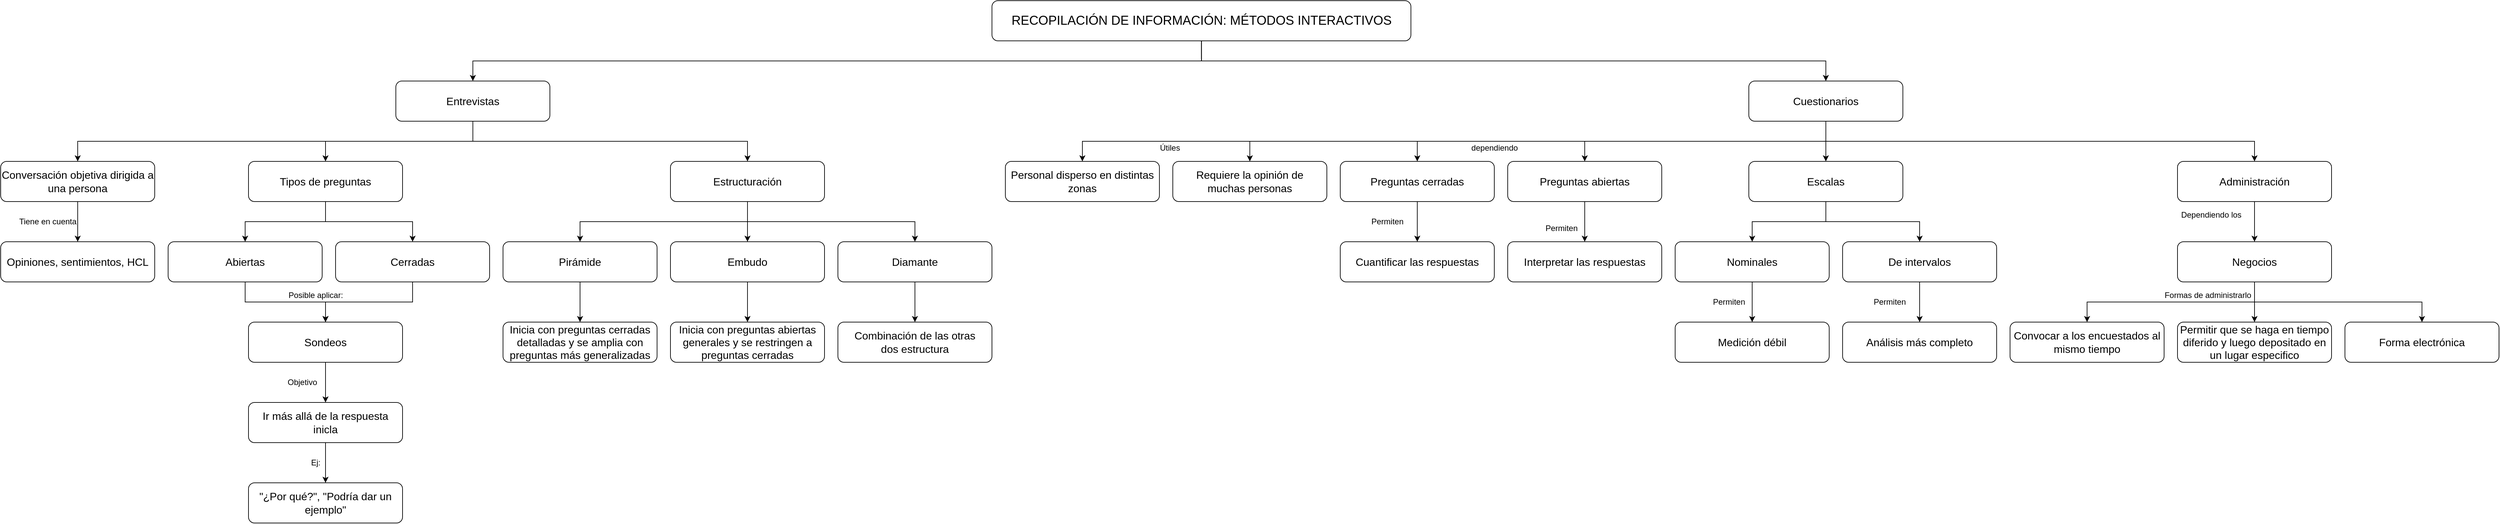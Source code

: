 <mxfile version="13.8.9-1" type="device"><diagram id="QbwEgp-dAQDUJWP6dBOa" name="Page-1"><mxGraphModel dx="2170" dy="1205" grid="1" gridSize="10" guides="1" tooltips="1" connect="1" arrows="1" fold="1" page="1" pageScale="1" pageWidth="1169" pageHeight="827" math="0" shadow="0"><root><mxCell id="0"/><mxCell id="1" parent="0"/><mxCell id="AxfsRJfEkorNtrD6C5N6-1" style="edgeStyle=orthogonalEdgeStyle;rounded=0;orthogonalLoop=1;jettySize=auto;html=1;exitX=0.5;exitY=1;exitDx=0;exitDy=0;entryX=0.5;entryY=0;entryDx=0;entryDy=0;" edge="1" parent="1" source="AxfsRJfEkorNtrD6C5N6-3" target="AxfsRJfEkorNtrD6C5N6-7"><mxGeometry relative="1" as="geometry"/></mxCell><mxCell id="AxfsRJfEkorNtrD6C5N6-2" style="edgeStyle=orthogonalEdgeStyle;rounded=0;orthogonalLoop=1;jettySize=auto;html=1;exitX=0.5;exitY=1;exitDx=0;exitDy=0;entryX=0.5;entryY=0;entryDx=0;entryDy=0;" edge="1" parent="1" source="AxfsRJfEkorNtrD6C5N6-3" target="AxfsRJfEkorNtrD6C5N6-14"><mxGeometry relative="1" as="geometry"/></mxCell><mxCell id="AxfsRJfEkorNtrD6C5N6-3" value="&lt;font style=&quot;font-size: 19px&quot;&gt;RECOPILACIÓN DE INFORMACIÓN: MÉTODOS INTERACTIVOS&lt;/font&gt;" style="rounded=1;whiteSpace=wrap;html=1;" vertex="1" parent="1"><mxGeometry x="2000" y="140" width="625.5" height="60" as="geometry"/></mxCell><mxCell id="AxfsRJfEkorNtrD6C5N6-4" style="edgeStyle=orthogonalEdgeStyle;rounded=0;orthogonalLoop=1;jettySize=auto;html=1;exitX=0.5;exitY=1;exitDx=0;exitDy=0;entryX=0.5;entryY=0;entryDx=0;entryDy=0;" edge="1" parent="1" source="AxfsRJfEkorNtrD6C5N6-7" target="AxfsRJfEkorNtrD6C5N6-16"><mxGeometry relative="1" as="geometry"/></mxCell><mxCell id="AxfsRJfEkorNtrD6C5N6-5" style="edgeStyle=orthogonalEdgeStyle;rounded=0;orthogonalLoop=1;jettySize=auto;html=1;exitX=0.5;exitY=1;exitDx=0;exitDy=0;entryX=0.5;entryY=0;entryDx=0;entryDy=0;" edge="1" parent="1" source="AxfsRJfEkorNtrD6C5N6-7" target="AxfsRJfEkorNtrD6C5N6-20"><mxGeometry relative="1" as="geometry"/></mxCell><mxCell id="AxfsRJfEkorNtrD6C5N6-6" style="edgeStyle=orthogonalEdgeStyle;rounded=0;orthogonalLoop=1;jettySize=auto;html=1;exitX=0.5;exitY=1;exitDx=0;exitDy=0;entryX=0.5;entryY=0;entryDx=0;entryDy=0;" edge="1" parent="1" source="AxfsRJfEkorNtrD6C5N6-7" target="AxfsRJfEkorNtrD6C5N6-37"><mxGeometry relative="1" as="geometry"/></mxCell><mxCell id="AxfsRJfEkorNtrD6C5N6-7" value="&lt;span style=&quot;font-size: 16px&quot;&gt;Entrevistas&lt;/span&gt;" style="rounded=1;whiteSpace=wrap;html=1;" vertex="1" parent="1"><mxGeometry x="1110" y="260" width="230" height="60" as="geometry"/></mxCell><mxCell id="AxfsRJfEkorNtrD6C5N6-8" style="edgeStyle=orthogonalEdgeStyle;rounded=0;orthogonalLoop=1;jettySize=auto;html=1;exitX=0.5;exitY=1;exitDx=0;exitDy=0;entryX=0.5;entryY=0;entryDx=0;entryDy=0;" edge="1" parent="1" source="AxfsRJfEkorNtrD6C5N6-14" target="AxfsRJfEkorNtrD6C5N6-47"><mxGeometry relative="1" as="geometry"/></mxCell><mxCell id="AxfsRJfEkorNtrD6C5N6-9" style="edgeStyle=orthogonalEdgeStyle;rounded=0;orthogonalLoop=1;jettySize=auto;html=1;exitX=0.5;exitY=1;exitDx=0;exitDy=0;entryX=0.5;entryY=0;entryDx=0;entryDy=0;" edge="1" parent="1" source="AxfsRJfEkorNtrD6C5N6-14" target="AxfsRJfEkorNtrD6C5N6-48"><mxGeometry relative="1" as="geometry"/></mxCell><mxCell id="AxfsRJfEkorNtrD6C5N6-10" style="edgeStyle=orthogonalEdgeStyle;rounded=0;orthogonalLoop=1;jettySize=auto;html=1;exitX=0.5;exitY=1;exitDx=0;exitDy=0;entryX=0.5;entryY=0;entryDx=0;entryDy=0;" edge="1" parent="1" source="AxfsRJfEkorNtrD6C5N6-14" target="AxfsRJfEkorNtrD6C5N6-51"><mxGeometry relative="1" as="geometry"/></mxCell><mxCell id="AxfsRJfEkorNtrD6C5N6-11" style="edgeStyle=orthogonalEdgeStyle;rounded=0;orthogonalLoop=1;jettySize=auto;html=1;exitX=0.5;exitY=1;exitDx=0;exitDy=0;entryX=0.5;entryY=0;entryDx=0;entryDy=0;" edge="1" parent="1" source="AxfsRJfEkorNtrD6C5N6-14" target="AxfsRJfEkorNtrD6C5N6-53"><mxGeometry relative="1" as="geometry"/></mxCell><mxCell id="AxfsRJfEkorNtrD6C5N6-12" style="edgeStyle=orthogonalEdgeStyle;rounded=0;orthogonalLoop=1;jettySize=auto;html=1;exitX=0.5;exitY=1;exitDx=0;exitDy=0;entryX=0.5;entryY=0;entryDx=0;entryDy=0;" edge="1" parent="1" source="AxfsRJfEkorNtrD6C5N6-14" target="AxfsRJfEkorNtrD6C5N6-59"><mxGeometry relative="1" as="geometry"/></mxCell><mxCell id="AxfsRJfEkorNtrD6C5N6-13" style="edgeStyle=orthogonalEdgeStyle;rounded=0;orthogonalLoop=1;jettySize=auto;html=1;exitX=0.5;exitY=1;exitDx=0;exitDy=0;entryX=0.5;entryY=0;entryDx=0;entryDy=0;" edge="1" parent="1" source="AxfsRJfEkorNtrD6C5N6-14" target="AxfsRJfEkorNtrD6C5N6-71"><mxGeometry relative="1" as="geometry"/></mxCell><mxCell id="AxfsRJfEkorNtrD6C5N6-14" value="&lt;span style=&quot;font-size: 16px&quot;&gt;Cuestionarios&lt;/span&gt;" style="rounded=1;whiteSpace=wrap;html=1;" vertex="1" parent="1"><mxGeometry x="3130" y="260" width="230" height="60" as="geometry"/></mxCell><mxCell id="AxfsRJfEkorNtrD6C5N6-15" style="edgeStyle=orthogonalEdgeStyle;rounded=0;orthogonalLoop=1;jettySize=auto;html=1;exitX=0.5;exitY=1;exitDx=0;exitDy=0;entryX=0.5;entryY=0;entryDx=0;entryDy=0;" edge="1" parent="1" source="AxfsRJfEkorNtrD6C5N6-16" target="AxfsRJfEkorNtrD6C5N6-17"><mxGeometry relative="1" as="geometry"/></mxCell><mxCell id="AxfsRJfEkorNtrD6C5N6-16" value="&lt;span style=&quot;font-size: 16px&quot;&gt;Conversación objetiva dirigida a una persona&lt;/span&gt;" style="rounded=1;whiteSpace=wrap;html=1;" vertex="1" parent="1"><mxGeometry x="520" y="380" width="230" height="60" as="geometry"/></mxCell><mxCell id="AxfsRJfEkorNtrD6C5N6-17" value="&lt;span style=&quot;font-size: 16px&quot;&gt;Opiniones, sentimientos, HCL&lt;/span&gt;" style="rounded=1;whiteSpace=wrap;html=1;" vertex="1" parent="1"><mxGeometry x="520" y="500" width="230" height="60" as="geometry"/></mxCell><mxCell id="AxfsRJfEkorNtrD6C5N6-18" style="edgeStyle=orthogonalEdgeStyle;rounded=0;orthogonalLoop=1;jettySize=auto;html=1;exitX=0.5;exitY=1;exitDx=0;exitDy=0;entryX=0.5;entryY=0;entryDx=0;entryDy=0;" edge="1" parent="1" source="AxfsRJfEkorNtrD6C5N6-20" target="AxfsRJfEkorNtrD6C5N6-22"><mxGeometry relative="1" as="geometry"/></mxCell><mxCell id="AxfsRJfEkorNtrD6C5N6-19" style="edgeStyle=orthogonalEdgeStyle;rounded=0;orthogonalLoop=1;jettySize=auto;html=1;exitX=0.5;exitY=1;exitDx=0;exitDy=0;entryX=0.5;entryY=0;entryDx=0;entryDy=0;" edge="1" parent="1" source="AxfsRJfEkorNtrD6C5N6-20" target="AxfsRJfEkorNtrD6C5N6-24"><mxGeometry relative="1" as="geometry"/></mxCell><mxCell id="AxfsRJfEkorNtrD6C5N6-20" value="&lt;span style=&quot;font-size: 16px&quot;&gt;Tipos de preguntas&lt;/span&gt;" style="rounded=1;whiteSpace=wrap;html=1;" vertex="1" parent="1"><mxGeometry x="890" y="380" width="230" height="60" as="geometry"/></mxCell><mxCell id="AxfsRJfEkorNtrD6C5N6-21" style="edgeStyle=orthogonalEdgeStyle;rounded=0;orthogonalLoop=1;jettySize=auto;html=1;exitX=0.5;exitY=1;exitDx=0;exitDy=0;entryX=0.5;entryY=0;entryDx=0;entryDy=0;" edge="1" parent="1" source="AxfsRJfEkorNtrD6C5N6-22" target="AxfsRJfEkorNtrD6C5N6-26"><mxGeometry relative="1" as="geometry"/></mxCell><mxCell id="AxfsRJfEkorNtrD6C5N6-22" value="&lt;span style=&quot;font-size: 16px&quot;&gt;Abiertas&lt;/span&gt;" style="rounded=1;whiteSpace=wrap;html=1;" vertex="1" parent="1"><mxGeometry x="770" y="500" width="230" height="60" as="geometry"/></mxCell><mxCell id="AxfsRJfEkorNtrD6C5N6-23" style="edgeStyle=orthogonalEdgeStyle;rounded=0;orthogonalLoop=1;jettySize=auto;html=1;exitX=0.5;exitY=1;exitDx=0;exitDy=0;entryX=0.5;entryY=0;entryDx=0;entryDy=0;" edge="1" parent="1" source="AxfsRJfEkorNtrD6C5N6-24" target="AxfsRJfEkorNtrD6C5N6-26"><mxGeometry relative="1" as="geometry"/></mxCell><mxCell id="AxfsRJfEkorNtrD6C5N6-24" value="&lt;span style=&quot;font-size: 16px&quot;&gt;Cerradas&lt;/span&gt;" style="rounded=1;whiteSpace=wrap;html=1;" vertex="1" parent="1"><mxGeometry x="1020" y="500" width="230" height="60" as="geometry"/></mxCell><mxCell id="AxfsRJfEkorNtrD6C5N6-25" style="edgeStyle=orthogonalEdgeStyle;rounded=0;orthogonalLoop=1;jettySize=auto;html=1;exitX=0.5;exitY=1;exitDx=0;exitDy=0;entryX=0.5;entryY=0;entryDx=0;entryDy=0;" edge="1" parent="1" source="AxfsRJfEkorNtrD6C5N6-26" target="AxfsRJfEkorNtrD6C5N6-28"><mxGeometry relative="1" as="geometry"/></mxCell><mxCell id="AxfsRJfEkorNtrD6C5N6-26" value="&lt;span style=&quot;font-size: 16px&quot;&gt;Sondeos&lt;/span&gt;" style="rounded=1;whiteSpace=wrap;html=1;" vertex="1" parent="1"><mxGeometry x="890" y="620" width="230" height="60" as="geometry"/></mxCell><mxCell id="AxfsRJfEkorNtrD6C5N6-27" style="edgeStyle=orthogonalEdgeStyle;rounded=0;orthogonalLoop=1;jettySize=auto;html=1;exitX=0.5;exitY=1;exitDx=0;exitDy=0;entryX=0.5;entryY=0;entryDx=0;entryDy=0;" edge="1" parent="1" source="AxfsRJfEkorNtrD6C5N6-28" target="AxfsRJfEkorNtrD6C5N6-29"><mxGeometry relative="1" as="geometry"/></mxCell><mxCell id="AxfsRJfEkorNtrD6C5N6-28" value="&lt;span style=&quot;font-size: 16px&quot;&gt;Ir más allá de la respuesta inicla&lt;/span&gt;" style="rounded=1;whiteSpace=wrap;html=1;" vertex="1" parent="1"><mxGeometry x="890" y="740" width="230" height="60" as="geometry"/></mxCell><mxCell id="AxfsRJfEkorNtrD6C5N6-29" value="&lt;span style=&quot;font-size: 16px&quot;&gt;&quot;¿Por qué?&quot;, &quot;Podría dar un ejemplo&quot;&lt;/span&gt;" style="rounded=1;whiteSpace=wrap;html=1;" vertex="1" parent="1"><mxGeometry x="890" y="860" width="230" height="60" as="geometry"/></mxCell><mxCell id="AxfsRJfEkorNtrD6C5N6-30" value="Objetivo" style="text;html=1;align=center;verticalAlign=middle;resizable=0;points=[];autosize=1;" vertex="1" parent="1"><mxGeometry x="940" y="700" width="60" height="20" as="geometry"/></mxCell><mxCell id="AxfsRJfEkorNtrD6C5N6-31" value="Ej:" style="text;html=1;align=center;verticalAlign=middle;resizable=0;points=[];autosize=1;" vertex="1" parent="1"><mxGeometry x="975" y="820" width="30" height="20" as="geometry"/></mxCell><mxCell id="AxfsRJfEkorNtrD6C5N6-32" value="Posible aplicar:" style="text;html=1;align=center;verticalAlign=middle;resizable=0;points=[];autosize=1;" vertex="1" parent="1"><mxGeometry x="940" y="570" width="100" height="20" as="geometry"/></mxCell><mxCell id="AxfsRJfEkorNtrD6C5N6-33" value="Tiene en cuenta" style="text;html=1;align=center;verticalAlign=middle;resizable=0;points=[];autosize=1;" vertex="1" parent="1"><mxGeometry x="540" y="460" width="100" height="20" as="geometry"/></mxCell><mxCell id="AxfsRJfEkorNtrD6C5N6-34" style="edgeStyle=orthogonalEdgeStyle;rounded=0;orthogonalLoop=1;jettySize=auto;html=1;exitX=0.5;exitY=1;exitDx=0;exitDy=0;entryX=0.5;entryY=0;entryDx=0;entryDy=0;" edge="1" parent="1" source="AxfsRJfEkorNtrD6C5N6-37" target="AxfsRJfEkorNtrD6C5N6-41"><mxGeometry relative="1" as="geometry"/></mxCell><mxCell id="AxfsRJfEkorNtrD6C5N6-35" style="edgeStyle=orthogonalEdgeStyle;rounded=0;orthogonalLoop=1;jettySize=auto;html=1;exitX=0.5;exitY=1;exitDx=0;exitDy=0;entryX=0.5;entryY=0;entryDx=0;entryDy=0;" edge="1" parent="1" source="AxfsRJfEkorNtrD6C5N6-37" target="AxfsRJfEkorNtrD6C5N6-43"><mxGeometry relative="1" as="geometry"/></mxCell><mxCell id="AxfsRJfEkorNtrD6C5N6-36" style="edgeStyle=orthogonalEdgeStyle;rounded=0;orthogonalLoop=1;jettySize=auto;html=1;exitX=0.5;exitY=1;exitDx=0;exitDy=0;entryX=0.5;entryY=0;entryDx=0;entryDy=0;" edge="1" parent="1" source="AxfsRJfEkorNtrD6C5N6-37" target="AxfsRJfEkorNtrD6C5N6-39"><mxGeometry relative="1" as="geometry"/></mxCell><mxCell id="AxfsRJfEkorNtrD6C5N6-37" value="&lt;span style=&quot;font-size: 16px&quot;&gt;Estructuración&lt;/span&gt;" style="rounded=1;whiteSpace=wrap;html=1;" vertex="1" parent="1"><mxGeometry x="1520" y="380" width="230" height="60" as="geometry"/></mxCell><mxCell id="AxfsRJfEkorNtrD6C5N6-38" style="edgeStyle=orthogonalEdgeStyle;rounded=0;orthogonalLoop=1;jettySize=auto;html=1;exitX=0.5;exitY=1;exitDx=0;exitDy=0;entryX=0.5;entryY=0;entryDx=0;entryDy=0;" edge="1" parent="1" source="AxfsRJfEkorNtrD6C5N6-39" target="AxfsRJfEkorNtrD6C5N6-44"><mxGeometry relative="1" as="geometry"/></mxCell><mxCell id="AxfsRJfEkorNtrD6C5N6-39" value="&lt;span style=&quot;font-size: 16px&quot;&gt;Pirámide&lt;/span&gt;" style="rounded=1;whiteSpace=wrap;html=1;" vertex="1" parent="1"><mxGeometry x="1270" y="500" width="230" height="60" as="geometry"/></mxCell><mxCell id="AxfsRJfEkorNtrD6C5N6-40" style="edgeStyle=orthogonalEdgeStyle;rounded=0;orthogonalLoop=1;jettySize=auto;html=1;exitX=0.5;exitY=1;exitDx=0;exitDy=0;entryX=0.5;entryY=0;entryDx=0;entryDy=0;" edge="1" parent="1" source="AxfsRJfEkorNtrD6C5N6-41" target="AxfsRJfEkorNtrD6C5N6-45"><mxGeometry relative="1" as="geometry"/></mxCell><mxCell id="AxfsRJfEkorNtrD6C5N6-41" value="&lt;span style=&quot;font-size: 16px&quot;&gt;Embudo&lt;/span&gt;" style="rounded=1;whiteSpace=wrap;html=1;" vertex="1" parent="1"><mxGeometry x="1520" y="500" width="230" height="60" as="geometry"/></mxCell><mxCell id="AxfsRJfEkorNtrD6C5N6-42" style="edgeStyle=orthogonalEdgeStyle;rounded=0;orthogonalLoop=1;jettySize=auto;html=1;exitX=0.5;exitY=1;exitDx=0;exitDy=0;entryX=0.5;entryY=0;entryDx=0;entryDy=0;" edge="1" parent="1" source="AxfsRJfEkorNtrD6C5N6-43" target="AxfsRJfEkorNtrD6C5N6-46"><mxGeometry relative="1" as="geometry"/></mxCell><mxCell id="AxfsRJfEkorNtrD6C5N6-43" value="&lt;span style=&quot;font-size: 16px&quot;&gt;Diamante&lt;/span&gt;" style="rounded=1;whiteSpace=wrap;html=1;" vertex="1" parent="1"><mxGeometry x="1770" y="500" width="230" height="60" as="geometry"/></mxCell><mxCell id="AxfsRJfEkorNtrD6C5N6-44" value="&lt;span style=&quot;font-size: 16px&quot;&gt;Inicia con preguntas cerradas detalladas y se amplia con preguntas más generalizadas&lt;/span&gt;" style="rounded=1;whiteSpace=wrap;html=1;" vertex="1" parent="1"><mxGeometry x="1270" y="620" width="230" height="60" as="geometry"/></mxCell><mxCell id="AxfsRJfEkorNtrD6C5N6-45" value="&lt;span style=&quot;font-size: 16px&quot;&gt;Inicia con preguntas abiertas generales&amp;nbsp;y se restringen a preguntas cerradas&lt;/span&gt;" style="rounded=1;whiteSpace=wrap;html=1;" vertex="1" parent="1"><mxGeometry x="1520" y="620" width="230" height="60" as="geometry"/></mxCell><mxCell id="AxfsRJfEkorNtrD6C5N6-46" value="&lt;span style=&quot;font-size: 16px&quot;&gt;Combinación de las otras dos&amp;nbsp;&lt;/span&gt;&lt;span style=&quot;font-size: 16px&quot;&gt;estructura&lt;/span&gt;" style="rounded=1;whiteSpace=wrap;html=1;" vertex="1" parent="1"><mxGeometry x="1770" y="620" width="230" height="60" as="geometry"/></mxCell><mxCell id="AxfsRJfEkorNtrD6C5N6-47" value="&lt;span style=&quot;font-size: 16px&quot;&gt;Personal disperso en distintas zonas&lt;/span&gt;" style="rounded=1;whiteSpace=wrap;html=1;" vertex="1" parent="1"><mxGeometry x="2020" y="380" width="230" height="60" as="geometry"/></mxCell><mxCell id="AxfsRJfEkorNtrD6C5N6-48" value="&lt;span style=&quot;font-size: 16px&quot;&gt;Requiere la opinión&amp;nbsp;de muchas&amp;nbsp;personas&lt;/span&gt;" style="rounded=1;whiteSpace=wrap;html=1;" vertex="1" parent="1"><mxGeometry x="2270" y="380" width="230" height="60" as="geometry"/></mxCell><mxCell id="AxfsRJfEkorNtrD6C5N6-49" value="Útiles&amp;nbsp;" style="text;html=1;align=center;verticalAlign=middle;resizable=0;points=[];autosize=1;" vertex="1" parent="1"><mxGeometry x="2242" y="350" width="50" height="20" as="geometry"/></mxCell><mxCell id="AxfsRJfEkorNtrD6C5N6-50" style="edgeStyle=orthogonalEdgeStyle;rounded=0;orthogonalLoop=1;jettySize=auto;html=1;exitX=0.5;exitY=1;exitDx=0;exitDy=0;entryX=0.5;entryY=0;entryDx=0;entryDy=0;" edge="1" parent="1" source="AxfsRJfEkorNtrD6C5N6-51" target="AxfsRJfEkorNtrD6C5N6-54"><mxGeometry relative="1" as="geometry"/></mxCell><mxCell id="AxfsRJfEkorNtrD6C5N6-51" value="&lt;span style=&quot;font-size: 16px&quot;&gt;Preguntas cerradas&lt;/span&gt;" style="rounded=1;whiteSpace=wrap;html=1;" vertex="1" parent="1"><mxGeometry x="2520" y="380" width="230" height="60" as="geometry"/></mxCell><mxCell id="AxfsRJfEkorNtrD6C5N6-52" style="edgeStyle=orthogonalEdgeStyle;rounded=0;orthogonalLoop=1;jettySize=auto;html=1;exitX=0.5;exitY=1;exitDx=0;exitDy=0;entryX=0.5;entryY=0;entryDx=0;entryDy=0;" edge="1" parent="1" source="AxfsRJfEkorNtrD6C5N6-53" target="AxfsRJfEkorNtrD6C5N6-55"><mxGeometry relative="1" as="geometry"/></mxCell><mxCell id="AxfsRJfEkorNtrD6C5N6-53" value="&lt;span style=&quot;font-size: 16px&quot;&gt;Preguntas abiertas&lt;/span&gt;" style="rounded=1;whiteSpace=wrap;html=1;" vertex="1" parent="1"><mxGeometry x="2770" y="380" width="230" height="60" as="geometry"/></mxCell><mxCell id="AxfsRJfEkorNtrD6C5N6-54" value="&lt;span style=&quot;font-size: 16px&quot;&gt;Cuantificar las respuestas&lt;/span&gt;" style="rounded=1;whiteSpace=wrap;html=1;" vertex="1" parent="1"><mxGeometry x="2520" y="500" width="230" height="60" as="geometry"/></mxCell><mxCell id="AxfsRJfEkorNtrD6C5N6-55" value="&lt;span style=&quot;font-size: 16px&quot;&gt;Interpretar las respuestas&lt;/span&gt;" style="rounded=1;whiteSpace=wrap;html=1;" vertex="1" parent="1"><mxGeometry x="2770" y="500" width="230" height="60" as="geometry"/></mxCell><mxCell id="AxfsRJfEkorNtrD6C5N6-56" value="dependiendo" style="text;html=1;align=center;verticalAlign=middle;resizable=0;points=[];autosize=1;" vertex="1" parent="1"><mxGeometry x="2710" y="350" width="80" height="20" as="geometry"/></mxCell><mxCell id="AxfsRJfEkorNtrD6C5N6-57" style="edgeStyle=orthogonalEdgeStyle;rounded=0;orthogonalLoop=1;jettySize=auto;html=1;exitX=0.5;exitY=1;exitDx=0;exitDy=0;entryX=0.5;entryY=0;entryDx=0;entryDy=0;" edge="1" parent="1" source="AxfsRJfEkorNtrD6C5N6-59" target="AxfsRJfEkorNtrD6C5N6-61"><mxGeometry relative="1" as="geometry"/></mxCell><mxCell id="AxfsRJfEkorNtrD6C5N6-58" style="edgeStyle=orthogonalEdgeStyle;rounded=0;orthogonalLoop=1;jettySize=auto;html=1;exitX=0.5;exitY=1;exitDx=0;exitDy=0;entryX=0.5;entryY=0;entryDx=0;entryDy=0;" edge="1" parent="1" source="AxfsRJfEkorNtrD6C5N6-59" target="AxfsRJfEkorNtrD6C5N6-63"><mxGeometry relative="1" as="geometry"/></mxCell><mxCell id="AxfsRJfEkorNtrD6C5N6-59" value="&lt;span style=&quot;font-size: 16px&quot;&gt;Escalas&lt;/span&gt;" style="rounded=1;whiteSpace=wrap;html=1;" vertex="1" parent="1"><mxGeometry x="3130" y="380" width="230" height="60" as="geometry"/></mxCell><mxCell id="AxfsRJfEkorNtrD6C5N6-60" style="edgeStyle=orthogonalEdgeStyle;rounded=0;orthogonalLoop=1;jettySize=auto;html=1;exitX=0.5;exitY=1;exitDx=0;exitDy=0;entryX=0.5;entryY=0;entryDx=0;entryDy=0;" edge="1" parent="1" source="AxfsRJfEkorNtrD6C5N6-61" target="AxfsRJfEkorNtrD6C5N6-64"><mxGeometry relative="1" as="geometry"/></mxCell><mxCell id="AxfsRJfEkorNtrD6C5N6-61" value="&lt;span style=&quot;font-size: 16px&quot;&gt;Nominales&lt;/span&gt;" style="rounded=1;whiteSpace=wrap;html=1;" vertex="1" parent="1"><mxGeometry x="3020" y="500" width="230" height="60" as="geometry"/></mxCell><mxCell id="AxfsRJfEkorNtrD6C5N6-62" style="edgeStyle=orthogonalEdgeStyle;rounded=0;orthogonalLoop=1;jettySize=auto;html=1;exitX=0.5;exitY=1;exitDx=0;exitDy=0;entryX=0.5;entryY=0;entryDx=0;entryDy=0;" edge="1" parent="1" source="AxfsRJfEkorNtrD6C5N6-63" target="AxfsRJfEkorNtrD6C5N6-65"><mxGeometry relative="1" as="geometry"/></mxCell><mxCell id="AxfsRJfEkorNtrD6C5N6-63" value="&lt;span style=&quot;font-size: 16px&quot;&gt;De intervalos&lt;/span&gt;" style="rounded=1;whiteSpace=wrap;html=1;" vertex="1" parent="1"><mxGeometry x="3270" y="500" width="230" height="60" as="geometry"/></mxCell><mxCell id="AxfsRJfEkorNtrD6C5N6-64" value="&lt;span style=&quot;font-size: 16px&quot;&gt;Medición&amp;nbsp;&lt;/span&gt;&lt;span style=&quot;font-size: 16px&quot;&gt;débil&lt;/span&gt;" style="rounded=1;whiteSpace=wrap;html=1;" vertex="1" parent="1"><mxGeometry x="3020" y="620" width="230" height="60" as="geometry"/></mxCell><mxCell id="AxfsRJfEkorNtrD6C5N6-65" value="&lt;span style=&quot;font-size: 16px&quot;&gt;Análisis&amp;nbsp;más completo&lt;/span&gt;" style="rounded=1;whiteSpace=wrap;html=1;" vertex="1" parent="1"><mxGeometry x="3270" y="620" width="230" height="60" as="geometry"/></mxCell><mxCell id="AxfsRJfEkorNtrD6C5N6-66" value="Permiten" style="text;html=1;align=center;verticalAlign=middle;resizable=0;points=[];autosize=1;" vertex="1" parent="1"><mxGeometry x="3310" y="580" width="60" height="20" as="geometry"/></mxCell><mxCell id="AxfsRJfEkorNtrD6C5N6-67" value="Permiten" style="text;html=1;align=center;verticalAlign=middle;resizable=0;points=[];autosize=1;" vertex="1" parent="1"><mxGeometry x="3070" y="580" width="60" height="20" as="geometry"/></mxCell><mxCell id="AxfsRJfEkorNtrD6C5N6-68" value="Permiten" style="text;html=1;align=center;verticalAlign=middle;resizable=0;points=[];autosize=1;" vertex="1" parent="1"><mxGeometry x="2560" y="460" width="60" height="20" as="geometry"/></mxCell><mxCell id="AxfsRJfEkorNtrD6C5N6-69" value="Permiten" style="text;html=1;align=center;verticalAlign=middle;resizable=0;points=[];autosize=1;" vertex="1" parent="1"><mxGeometry x="2820" y="470" width="60" height="20" as="geometry"/></mxCell><mxCell id="AxfsRJfEkorNtrD6C5N6-70" style="edgeStyle=orthogonalEdgeStyle;rounded=0;orthogonalLoop=1;jettySize=auto;html=1;exitX=0.5;exitY=1;exitDx=0;exitDy=0;entryX=0.5;entryY=0;entryDx=0;entryDy=0;" edge="1" parent="1" source="AxfsRJfEkorNtrD6C5N6-71" target="AxfsRJfEkorNtrD6C5N6-75"><mxGeometry relative="1" as="geometry"/></mxCell><mxCell id="AxfsRJfEkorNtrD6C5N6-71" value="&lt;span style=&quot;font-size: 16px&quot;&gt;Administración&lt;/span&gt;" style="rounded=1;whiteSpace=wrap;html=1;" vertex="1" parent="1"><mxGeometry x="3770" y="380" width="230" height="60" as="geometry"/></mxCell><mxCell id="AxfsRJfEkorNtrD6C5N6-72" style="edgeStyle=orthogonalEdgeStyle;rounded=0;orthogonalLoop=1;jettySize=auto;html=1;exitX=0.5;exitY=1;exitDx=0;exitDy=0;entryX=0.5;entryY=0;entryDx=0;entryDy=0;" edge="1" parent="1" source="AxfsRJfEkorNtrD6C5N6-75" target="AxfsRJfEkorNtrD6C5N6-76"><mxGeometry relative="1" as="geometry"/></mxCell><mxCell id="AxfsRJfEkorNtrD6C5N6-73" style="edgeStyle=orthogonalEdgeStyle;rounded=0;orthogonalLoop=1;jettySize=auto;html=1;exitX=0.5;exitY=1;exitDx=0;exitDy=0;entryX=0.5;entryY=0;entryDx=0;entryDy=0;" edge="1" parent="1" source="AxfsRJfEkorNtrD6C5N6-75" target="AxfsRJfEkorNtrD6C5N6-77"><mxGeometry relative="1" as="geometry"/></mxCell><mxCell id="AxfsRJfEkorNtrD6C5N6-74" style="edgeStyle=orthogonalEdgeStyle;rounded=0;orthogonalLoop=1;jettySize=auto;html=1;exitX=0.5;exitY=1;exitDx=0;exitDy=0;entryX=0.5;entryY=0;entryDx=0;entryDy=0;" edge="1" parent="1" source="AxfsRJfEkorNtrD6C5N6-75" target="AxfsRJfEkorNtrD6C5N6-78"><mxGeometry relative="1" as="geometry"/></mxCell><mxCell id="AxfsRJfEkorNtrD6C5N6-75" value="&lt;span style=&quot;font-size: 16px&quot;&gt;Negocios&lt;/span&gt;" style="rounded=1;whiteSpace=wrap;html=1;" vertex="1" parent="1"><mxGeometry x="3770" y="500" width="230" height="60" as="geometry"/></mxCell><mxCell id="AxfsRJfEkorNtrD6C5N6-76" value="&lt;span style=&quot;font-size: 16px&quot;&gt;Convocar a los encuestados al mismo tiempo&lt;/span&gt;" style="rounded=1;whiteSpace=wrap;html=1;" vertex="1" parent="1"><mxGeometry x="3520" y="620" width="230" height="60" as="geometry"/></mxCell><mxCell id="AxfsRJfEkorNtrD6C5N6-77" value="&lt;span style=&quot;font-size: 16px&quot;&gt;Permitir que se haga en tiempo diferido y luego depositado en un lugar especifico&lt;/span&gt;" style="rounded=1;whiteSpace=wrap;html=1;" vertex="1" parent="1"><mxGeometry x="3770" y="620" width="230" height="60" as="geometry"/></mxCell><mxCell id="AxfsRJfEkorNtrD6C5N6-78" value="&lt;span style=&quot;font-size: 16px&quot;&gt;Forma&amp;nbsp;electrónica&lt;/span&gt;" style="rounded=1;whiteSpace=wrap;html=1;" vertex="1" parent="1"><mxGeometry x="4020" y="620" width="230" height="60" as="geometry"/></mxCell><mxCell id="AxfsRJfEkorNtrD6C5N6-79" value="Dependiendo los" style="text;html=1;align=center;verticalAlign=middle;resizable=0;points=[];autosize=1;" vertex="1" parent="1"><mxGeometry x="3765" y="450" width="110" height="20" as="geometry"/></mxCell><mxCell id="AxfsRJfEkorNtrD6C5N6-80" value="Formas de administrarlo" style="text;html=1;align=center;verticalAlign=middle;resizable=0;points=[];autosize=1;" vertex="1" parent="1"><mxGeometry x="3745" y="570" width="140" height="20" as="geometry"/></mxCell></root></mxGraphModel></diagram></mxfile>